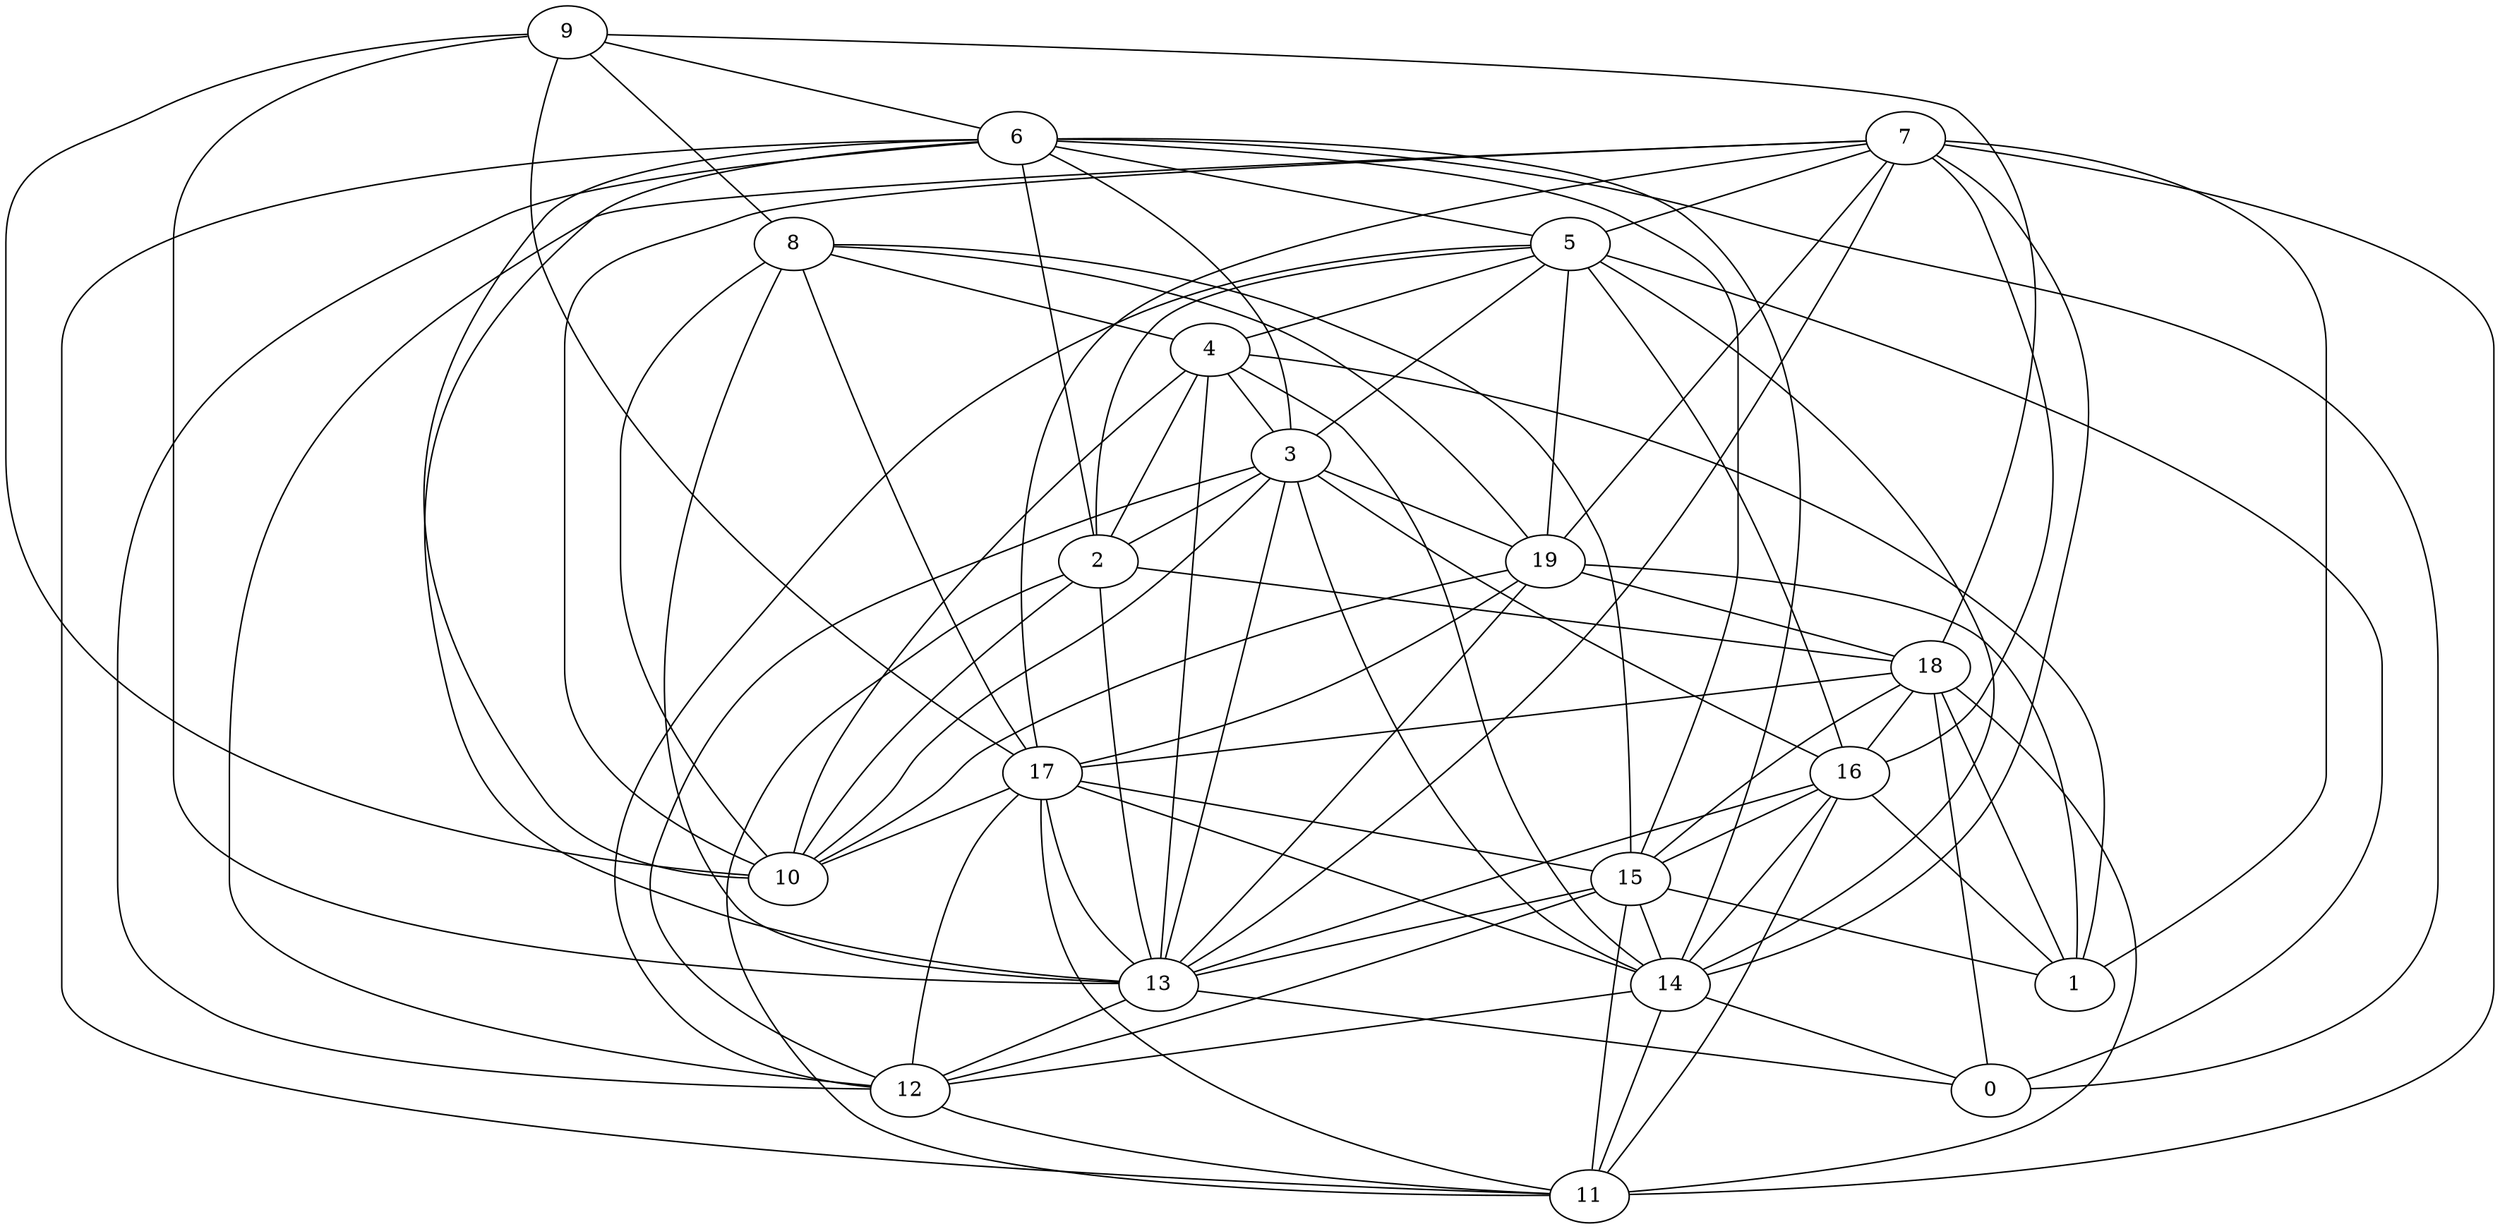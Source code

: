 digraph GG_graph {

subgraph G_graph {
edge [color = black]
"18" -> "11" [dir = none]
"18" -> "1" [dir = none]
"18" -> "17" [dir = none]
"18" -> "16" [dir = none]
"2" -> "10" [dir = none]
"2" -> "11" [dir = none]
"14" -> "0" [dir = none]
"14" -> "11" [dir = none]
"9" -> "8" [dir = none]
"9" -> "18" [dir = none]
"9" -> "13" [dir = none]
"9" -> "6" [dir = none]
"9" -> "10" [dir = none]
"5" -> "2" [dir = none]
"5" -> "14" [dir = none]
"5" -> "4" [dir = none]
"5" -> "3" [dir = none]
"5" -> "16" [dir = none]
"17" -> "14" [dir = none]
"17" -> "13" [dir = none]
"17" -> "11" [dir = none]
"17" -> "15" [dir = none]
"7" -> "13" [dir = none]
"7" -> "5" [dir = none]
"7" -> "1" [dir = none]
"7" -> "14" [dir = none]
"7" -> "12" [dir = none]
"15" -> "11" [dir = none]
"15" -> "12" [dir = none]
"15" -> "14" [dir = none]
"15" -> "13" [dir = none]
"13" -> "12" [dir = none]
"13" -> "0" [dir = none]
"4" -> "14" [dir = none]
"4" -> "10" [dir = none]
"4" -> "3" [dir = none]
"4" -> "1" [dir = none]
"4" -> "13" [dir = none]
"6" -> "14" [dir = none]
"6" -> "2" [dir = none]
"6" -> "12" [dir = none]
"6" -> "15" [dir = none]
"6" -> "10" [dir = none]
"6" -> "0" [dir = none]
"6" -> "13" [dir = none]
"6" -> "5" [dir = none]
"19" -> "18" [dir = none]
"19" -> "1" [dir = none]
"19" -> "10" [dir = none]
"19" -> "13" [dir = none]
"19" -> "17" [dir = none]
"8" -> "13" [dir = none]
"8" -> "4" [dir = none]
"3" -> "13" [dir = none]
"3" -> "12" [dir = none]
"16" -> "14" [dir = none]
"16" -> "13" [dir = none]
"7" -> "17" [dir = none]
"5" -> "0" [dir = none]
"17" -> "10" [dir = none]
"8" -> "17" [dir = none]
"5" -> "19" [dir = none]
"4" -> "2" [dir = none]
"16" -> "15" [dir = none]
"7" -> "10" [dir = none]
"6" -> "3" [dir = none]
"3" -> "2" [dir = none]
"18" -> "0" [dir = none]
"17" -> "12" [dir = none]
"8" -> "19" [dir = none]
"6" -> "11" [dir = none]
"3" -> "14" [dir = none]
"16" -> "1" [dir = none]
"7" -> "19" [dir = none]
"2" -> "13" [dir = none]
"9" -> "17" [dir = none]
"8" -> "10" [dir = none]
"5" -> "12" [dir = none]
"18" -> "15" [dir = none]
"16" -> "11" [dir = none]
"3" -> "19" [dir = none]
"12" -> "11" [dir = none]
"7" -> "16" [dir = none]
"3" -> "10" [dir = none]
"3" -> "16" [dir = none]
"15" -> "1" [dir = none]
"2" -> "18" [dir = none]
"7" -> "11" [dir = none]
"14" -> "12" [dir = none]
"8" -> "15" [dir = none]
}

}
